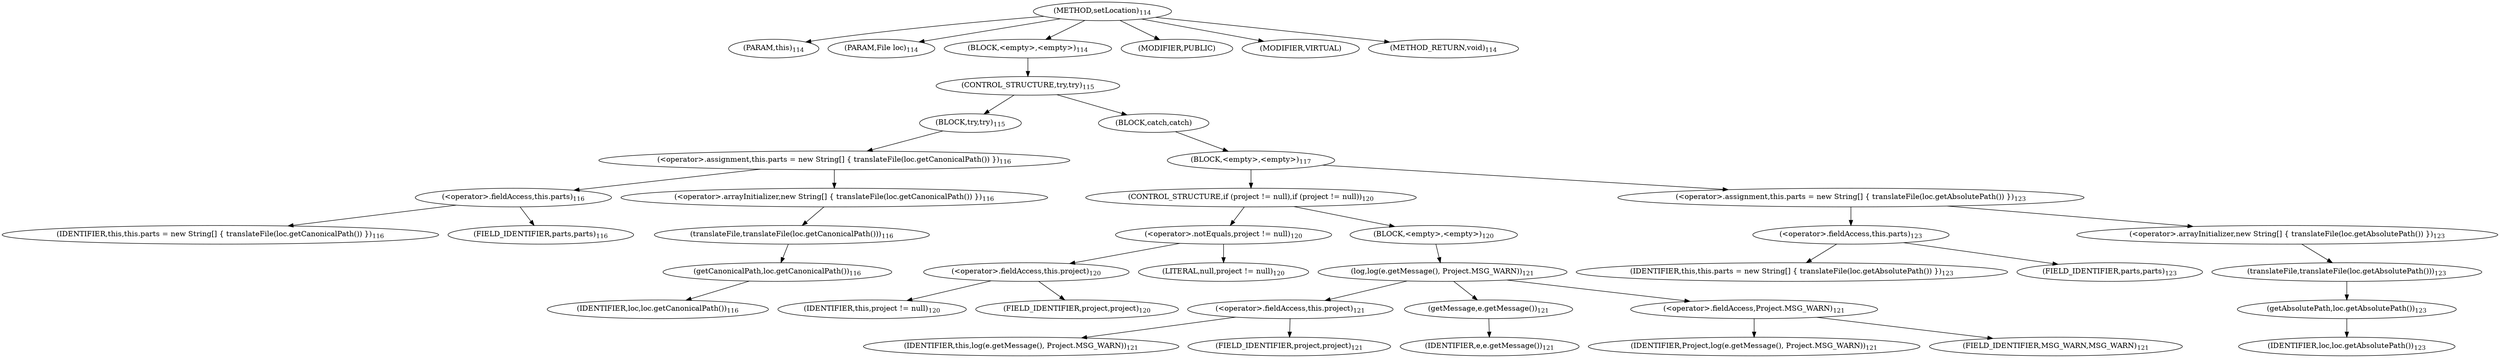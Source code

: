digraph "setLocation" {  
"115" [label = <(METHOD,setLocation)<SUB>114</SUB>> ]
"116" [label = <(PARAM,this)<SUB>114</SUB>> ]
"117" [label = <(PARAM,File loc)<SUB>114</SUB>> ]
"118" [label = <(BLOCK,&lt;empty&gt;,&lt;empty&gt;)<SUB>114</SUB>> ]
"119" [label = <(CONTROL_STRUCTURE,try,try)<SUB>115</SUB>> ]
"120" [label = <(BLOCK,try,try)<SUB>115</SUB>> ]
"121" [label = <(&lt;operator&gt;.assignment,this.parts = new String[] { translateFile(loc.getCanonicalPath()) })<SUB>116</SUB>> ]
"122" [label = <(&lt;operator&gt;.fieldAccess,this.parts)<SUB>116</SUB>> ]
"123" [label = <(IDENTIFIER,this,this.parts = new String[] { translateFile(loc.getCanonicalPath()) })<SUB>116</SUB>> ]
"124" [label = <(FIELD_IDENTIFIER,parts,parts)<SUB>116</SUB>> ]
"125" [label = <(&lt;operator&gt;.arrayInitializer,new String[] { translateFile(loc.getCanonicalPath()) })<SUB>116</SUB>> ]
"126" [label = <(translateFile,translateFile(loc.getCanonicalPath()))<SUB>116</SUB>> ]
"127" [label = <(getCanonicalPath,loc.getCanonicalPath())<SUB>116</SUB>> ]
"128" [label = <(IDENTIFIER,loc,loc.getCanonicalPath())<SUB>116</SUB>> ]
"129" [label = <(BLOCK,catch,catch)> ]
"130" [label = <(BLOCK,&lt;empty&gt;,&lt;empty&gt;)<SUB>117</SUB>> ]
"131" [label = <(CONTROL_STRUCTURE,if (project != null),if (project != null))<SUB>120</SUB>> ]
"132" [label = <(&lt;operator&gt;.notEquals,project != null)<SUB>120</SUB>> ]
"133" [label = <(&lt;operator&gt;.fieldAccess,this.project)<SUB>120</SUB>> ]
"134" [label = <(IDENTIFIER,this,project != null)<SUB>120</SUB>> ]
"135" [label = <(FIELD_IDENTIFIER,project,project)<SUB>120</SUB>> ]
"136" [label = <(LITERAL,null,project != null)<SUB>120</SUB>> ]
"137" [label = <(BLOCK,&lt;empty&gt;,&lt;empty&gt;)<SUB>120</SUB>> ]
"138" [label = <(log,log(e.getMessage(), Project.MSG_WARN))<SUB>121</SUB>> ]
"139" [label = <(&lt;operator&gt;.fieldAccess,this.project)<SUB>121</SUB>> ]
"140" [label = <(IDENTIFIER,this,log(e.getMessage(), Project.MSG_WARN))<SUB>121</SUB>> ]
"141" [label = <(FIELD_IDENTIFIER,project,project)<SUB>121</SUB>> ]
"142" [label = <(getMessage,e.getMessage())<SUB>121</SUB>> ]
"143" [label = <(IDENTIFIER,e,e.getMessage())<SUB>121</SUB>> ]
"144" [label = <(&lt;operator&gt;.fieldAccess,Project.MSG_WARN)<SUB>121</SUB>> ]
"145" [label = <(IDENTIFIER,Project,log(e.getMessage(), Project.MSG_WARN))<SUB>121</SUB>> ]
"146" [label = <(FIELD_IDENTIFIER,MSG_WARN,MSG_WARN)<SUB>121</SUB>> ]
"147" [label = <(&lt;operator&gt;.assignment,this.parts = new String[] { translateFile(loc.getAbsolutePath()) })<SUB>123</SUB>> ]
"148" [label = <(&lt;operator&gt;.fieldAccess,this.parts)<SUB>123</SUB>> ]
"149" [label = <(IDENTIFIER,this,this.parts = new String[] { translateFile(loc.getAbsolutePath()) })<SUB>123</SUB>> ]
"150" [label = <(FIELD_IDENTIFIER,parts,parts)<SUB>123</SUB>> ]
"151" [label = <(&lt;operator&gt;.arrayInitializer,new String[] { translateFile(loc.getAbsolutePath()) })<SUB>123</SUB>> ]
"152" [label = <(translateFile,translateFile(loc.getAbsolutePath()))<SUB>123</SUB>> ]
"153" [label = <(getAbsolutePath,loc.getAbsolutePath())<SUB>123</SUB>> ]
"154" [label = <(IDENTIFIER,loc,loc.getAbsolutePath())<SUB>123</SUB>> ]
"155" [label = <(MODIFIER,PUBLIC)> ]
"156" [label = <(MODIFIER,VIRTUAL)> ]
"157" [label = <(METHOD_RETURN,void)<SUB>114</SUB>> ]
  "115" -> "116" 
  "115" -> "117" 
  "115" -> "118" 
  "115" -> "155" 
  "115" -> "156" 
  "115" -> "157" 
  "118" -> "119" 
  "119" -> "120" 
  "119" -> "129" 
  "120" -> "121" 
  "121" -> "122" 
  "121" -> "125" 
  "122" -> "123" 
  "122" -> "124" 
  "125" -> "126" 
  "126" -> "127" 
  "127" -> "128" 
  "129" -> "130" 
  "130" -> "131" 
  "130" -> "147" 
  "131" -> "132" 
  "131" -> "137" 
  "132" -> "133" 
  "132" -> "136" 
  "133" -> "134" 
  "133" -> "135" 
  "137" -> "138" 
  "138" -> "139" 
  "138" -> "142" 
  "138" -> "144" 
  "139" -> "140" 
  "139" -> "141" 
  "142" -> "143" 
  "144" -> "145" 
  "144" -> "146" 
  "147" -> "148" 
  "147" -> "151" 
  "148" -> "149" 
  "148" -> "150" 
  "151" -> "152" 
  "152" -> "153" 
  "153" -> "154" 
}
